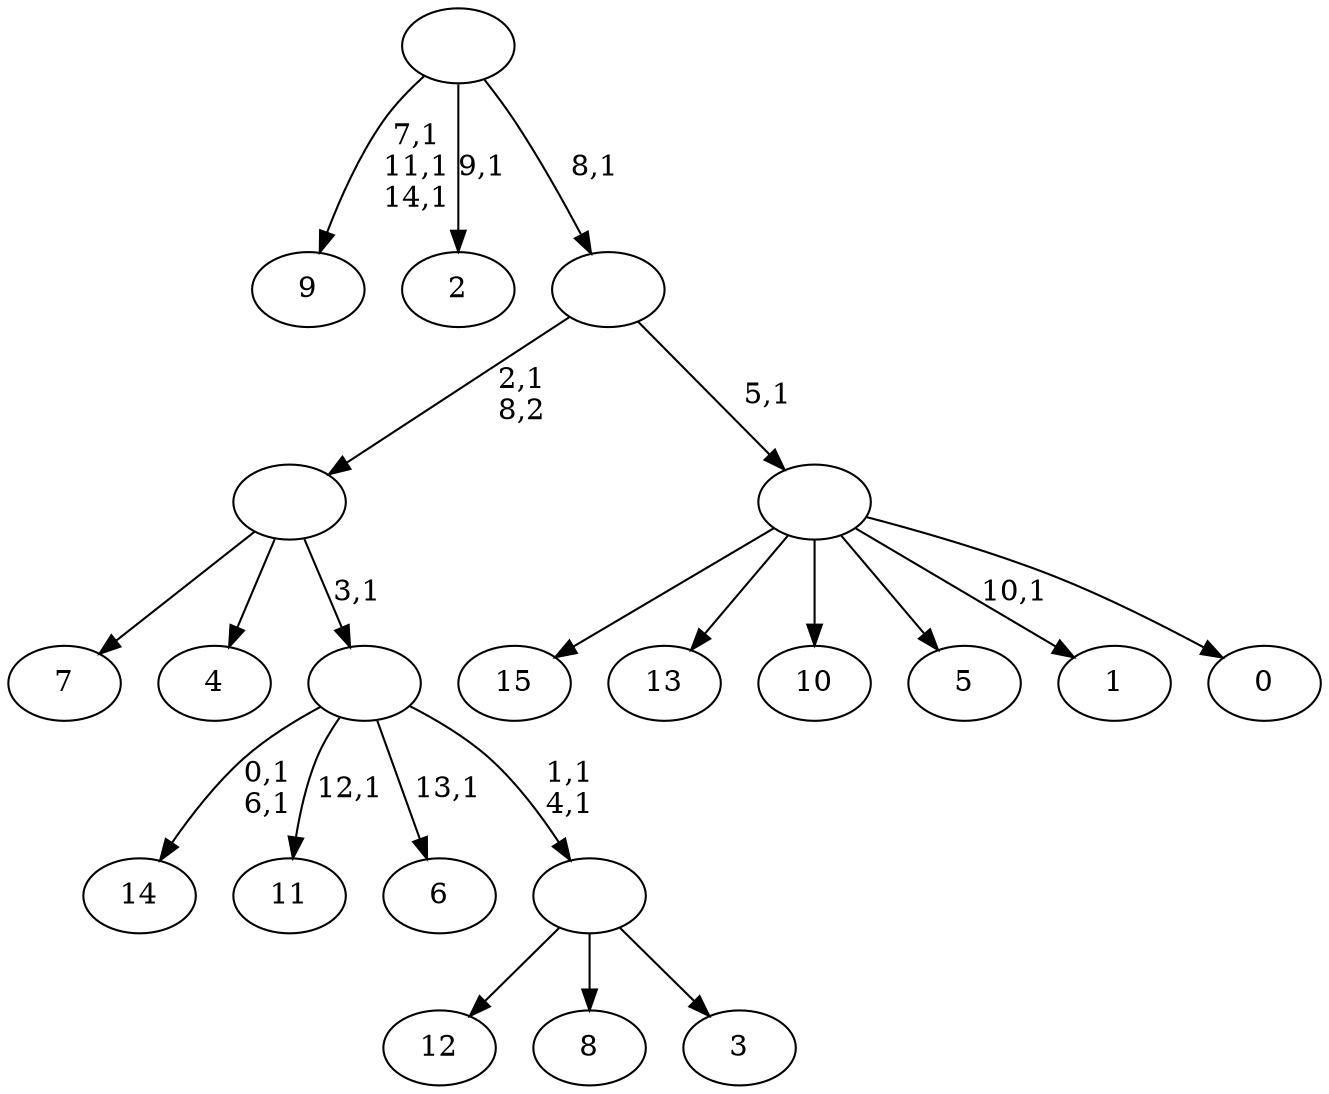 digraph T {
	31 [label="15"]
	30 [label="14"]
	27 [label="13"]
	26 [label="12"]
	25 [label="11"]
	23 [label="10"]
	22 [label="9"]
	18 [label="8"]
	17 [label="7"]
	16 [label="6"]
	14 [label="5"]
	13 [label="4"]
	12 [label="3"]
	11 [label=""]
	9 [label=""]
	8 [label=""]
	7 [label="2"]
	5 [label="1"]
	3 [label="0"]
	2 [label=""]
	1 [label=""]
	0 [label=""]
	11 -> 26 [label=""]
	11 -> 18 [label=""]
	11 -> 12 [label=""]
	9 -> 11 [label="1,1\n4,1"]
	9 -> 16 [label="13,1"]
	9 -> 25 [label="12,1"]
	9 -> 30 [label="0,1\n6,1"]
	8 -> 17 [label=""]
	8 -> 13 [label=""]
	8 -> 9 [label="3,1"]
	2 -> 5 [label="10,1"]
	2 -> 31 [label=""]
	2 -> 27 [label=""]
	2 -> 23 [label=""]
	2 -> 14 [label=""]
	2 -> 3 [label=""]
	1 -> 8 [label="2,1\n8,2"]
	1 -> 2 [label="5,1"]
	0 -> 7 [label="9,1"]
	0 -> 22 [label="7,1\n11,1\n14,1"]
	0 -> 1 [label="8,1"]
}
